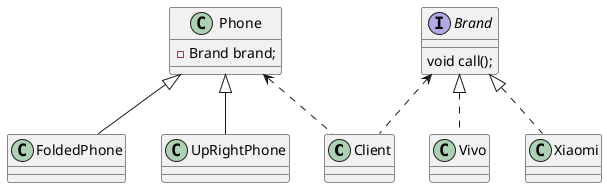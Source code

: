 @startuml
'https://plantuml.com/class-diagram

class Client{}

class Phone{
    - Brand brand;
}

interface Brand{
    void call();
}

class FoldedPhone{}

class UpRightPhone{}

class Vivo{}

class Xiaomi{}

Phone <.. Client
Brand <.. Client

Brand <|.. Vivo
Brand <|.. Xiaomi

Phone <|-- FoldedPhone
Phone <|-- UpRightPhone

@enduml